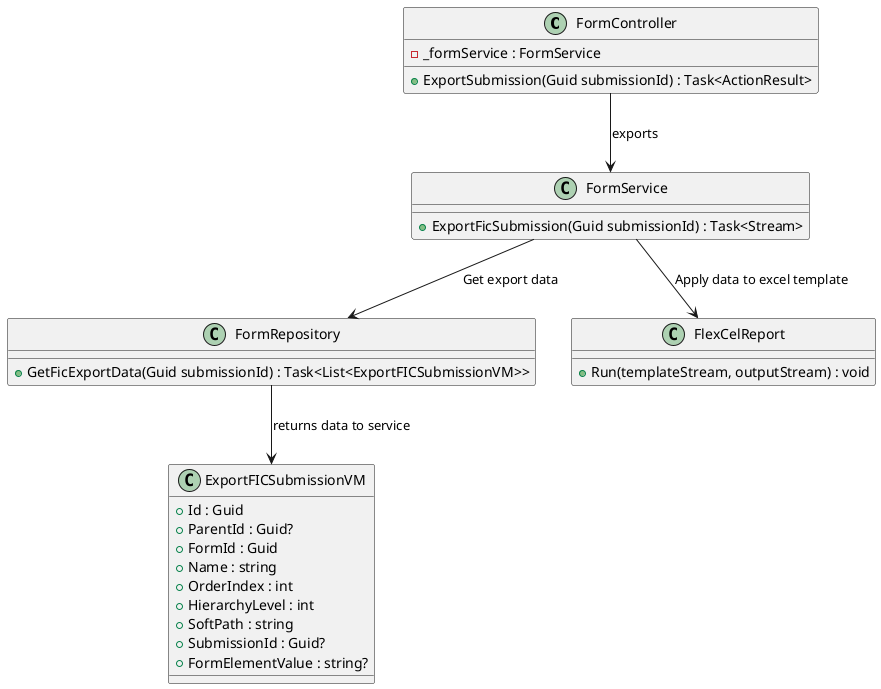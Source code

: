 @startuml

class FormController {
    -_formService : FormService

    +ExportSubmission(Guid submissionId) : Task<ActionResult>
}

class FormRepository {
    +GetFicExportData(Guid submissionId) : Task<List<ExportFICSubmissionVM>>
}

class ExportFICSubmissionVM {
    +Id : Guid
    +ParentId : Guid?
    +FormId : Guid
    +Name : string
    +OrderIndex : int
    +HierarchyLevel : int
    +SoftPath : string
    +SubmissionId : Guid?
    +FormElementValue : string?
}

class FlexCelReport {
    +Run(templateStream, outputStream) : void
}

class FormService {
    +ExportFicSubmission(Guid submissionId) : Task<Stream>
}

FormController --> FormService : "exports"
FormService --> FormRepository : "Get export data"
FormService --> FlexCelReport : "Apply data to excel template"
FormRepository --> ExportFICSubmissionVM : "returns data to service"

@enduml